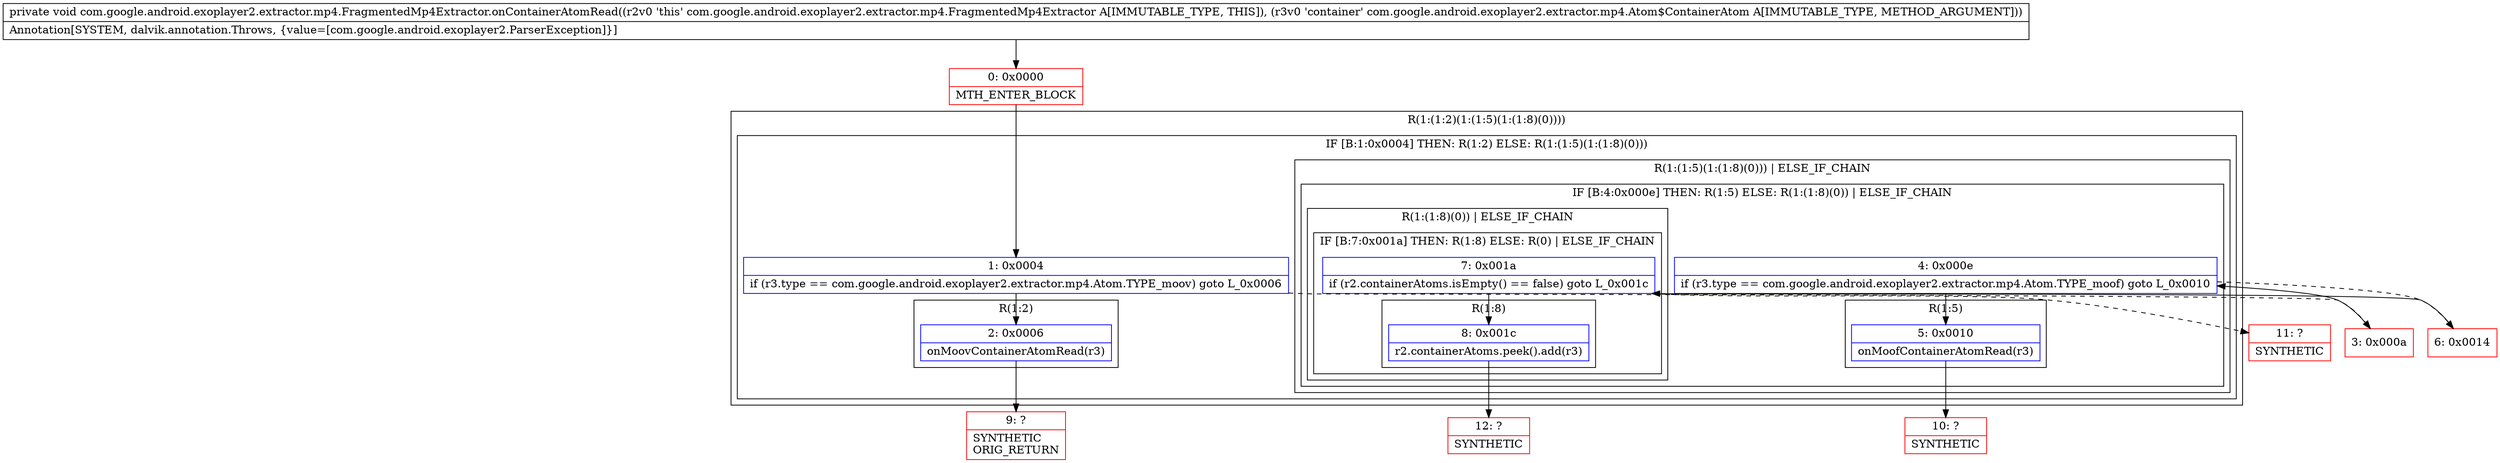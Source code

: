 digraph "CFG forcom.google.android.exoplayer2.extractor.mp4.FragmentedMp4Extractor.onContainerAtomRead(Lcom\/google\/android\/exoplayer2\/extractor\/mp4\/Atom$ContainerAtom;)V" {
subgraph cluster_Region_990441817 {
label = "R(1:(1:2)(1:(1:5)(1:(1:8)(0))))";
node [shape=record,color=blue];
subgraph cluster_IfRegion_1086557485 {
label = "IF [B:1:0x0004] THEN: R(1:2) ELSE: R(1:(1:5)(1:(1:8)(0)))";
node [shape=record,color=blue];
Node_1 [shape=record,label="{1\:\ 0x0004|if (r3.type == com.google.android.exoplayer2.extractor.mp4.Atom.TYPE_moov) goto L_0x0006\l}"];
subgraph cluster_Region_771367792 {
label = "R(1:2)";
node [shape=record,color=blue];
Node_2 [shape=record,label="{2\:\ 0x0006|onMoovContainerAtomRead(r3)\l}"];
}
subgraph cluster_Region_1672639514 {
label = "R(1:(1:5)(1:(1:8)(0))) | ELSE_IF_CHAIN\l";
node [shape=record,color=blue];
subgraph cluster_IfRegion_525128460 {
label = "IF [B:4:0x000e] THEN: R(1:5) ELSE: R(1:(1:8)(0)) | ELSE_IF_CHAIN\l";
node [shape=record,color=blue];
Node_4 [shape=record,label="{4\:\ 0x000e|if (r3.type == com.google.android.exoplayer2.extractor.mp4.Atom.TYPE_moof) goto L_0x0010\l}"];
subgraph cluster_Region_1127911213 {
label = "R(1:5)";
node [shape=record,color=blue];
Node_5 [shape=record,label="{5\:\ 0x0010|onMoofContainerAtomRead(r3)\l}"];
}
subgraph cluster_Region_1059571097 {
label = "R(1:(1:8)(0)) | ELSE_IF_CHAIN\l";
node [shape=record,color=blue];
subgraph cluster_IfRegion_1329947843 {
label = "IF [B:7:0x001a] THEN: R(1:8) ELSE: R(0) | ELSE_IF_CHAIN\l";
node [shape=record,color=blue];
Node_7 [shape=record,label="{7\:\ 0x001a|if (r2.containerAtoms.isEmpty() == false) goto L_0x001c\l}"];
subgraph cluster_Region_912792212 {
label = "R(1:8)";
node [shape=record,color=blue];
Node_8 [shape=record,label="{8\:\ 0x001c|r2.containerAtoms.peek().add(r3)\l}"];
}
subgraph cluster_Region_566016147 {
label = "R(0)";
node [shape=record,color=blue];
}
}
}
}
}
}
}
Node_0 [shape=record,color=red,label="{0\:\ 0x0000|MTH_ENTER_BLOCK\l}"];
Node_3 [shape=record,color=red,label="{3\:\ 0x000a}"];
Node_6 [shape=record,color=red,label="{6\:\ 0x0014}"];
Node_9 [shape=record,color=red,label="{9\:\ ?|SYNTHETIC\lORIG_RETURN\l}"];
Node_10 [shape=record,color=red,label="{10\:\ ?|SYNTHETIC\l}"];
Node_11 [shape=record,color=red,label="{11\:\ ?|SYNTHETIC\l}"];
Node_12 [shape=record,color=red,label="{12\:\ ?|SYNTHETIC\l}"];
MethodNode[shape=record,label="{private void com.google.android.exoplayer2.extractor.mp4.FragmentedMp4Extractor.onContainerAtomRead((r2v0 'this' com.google.android.exoplayer2.extractor.mp4.FragmentedMp4Extractor A[IMMUTABLE_TYPE, THIS]), (r3v0 'container' com.google.android.exoplayer2.extractor.mp4.Atom$ContainerAtom A[IMMUTABLE_TYPE, METHOD_ARGUMENT]))  | Annotation[SYSTEM, dalvik.annotation.Throws, \{value=[com.google.android.exoplayer2.ParserException]\}]\l}"];
MethodNode -> Node_0;
Node_1 -> Node_2;
Node_1 -> Node_3[style=dashed];
Node_2 -> Node_9;
Node_4 -> Node_5;
Node_4 -> Node_6[style=dashed];
Node_5 -> Node_10;
Node_7 -> Node_8;
Node_7 -> Node_11[style=dashed];
Node_8 -> Node_12;
Node_0 -> Node_1;
Node_3 -> Node_4;
Node_6 -> Node_7;
}

